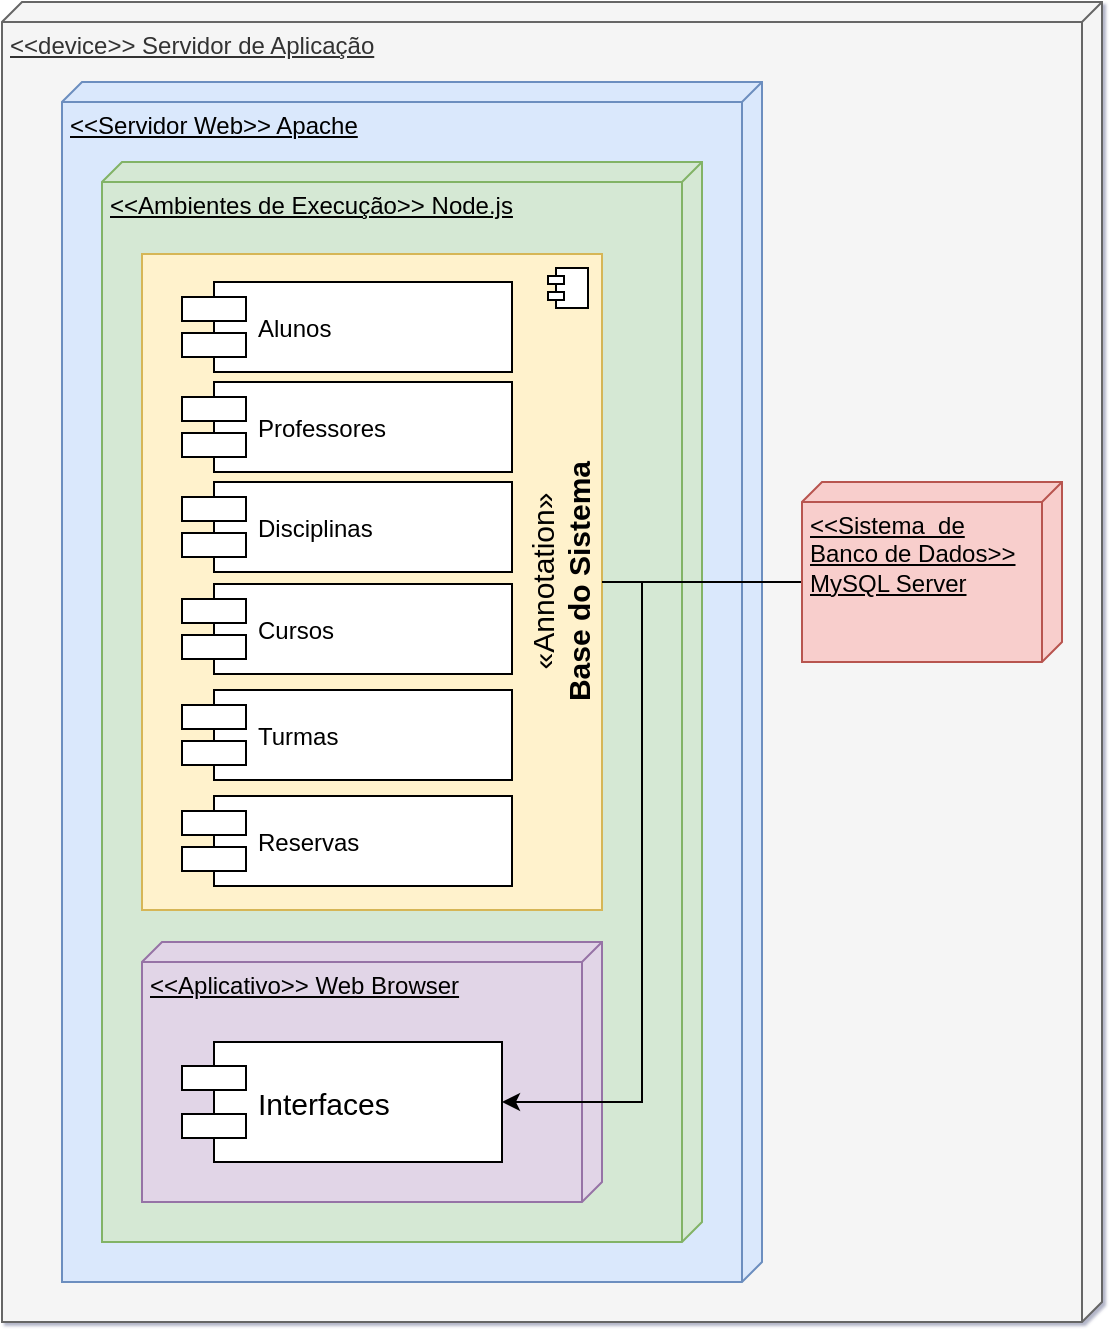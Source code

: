 <mxfile version="12.3.2" type="device" pages="1"><diagram id="SHQwK_Ve0WmSKA9LiEq6" name="Page-1"><mxGraphModel dx="852" dy="534" grid="1" gridSize="10" guides="1" tooltips="1" connect="1" arrows="1" fold="1" page="1" pageScale="1" pageWidth="827" pageHeight="1169" math="0" shadow="1"><root><mxCell id="0"/><mxCell id="1" parent="0"/><mxCell id="xhDXMEoZwZoORVEO2PFJ-3" value="&amp;lt;&amp;lt;device&amp;gt;&amp;gt; Servidor de Aplicação" style="verticalAlign=top;align=left;spacingTop=8;spacingLeft=2;spacingRight=12;shape=cube;size=10;direction=south;fontStyle=4;html=1;fillColor=#f5f5f5;strokeColor=#666666;fontColor=#333333;" parent="1" vertex="1"><mxGeometry width="550" height="660" as="geometry"/></mxCell><mxCell id="xhDXMEoZwZoORVEO2PFJ-5" value="&amp;lt;&amp;lt;Servidor Web&amp;gt;&amp;gt; Apache" style="verticalAlign=top;align=left;spacingTop=8;spacingLeft=2;spacingRight=12;shape=cube;size=10;direction=south;fontStyle=4;html=1;fillColor=#dae8fc;strokeColor=#6c8ebf;" parent="1" vertex="1"><mxGeometry x="30" y="40" width="350" height="600" as="geometry"/></mxCell><mxCell id="xhDXMEoZwZoORVEO2PFJ-6" value="&amp;lt;&amp;lt;Ambientes de Execução&amp;gt;&amp;gt; Node.js" style="verticalAlign=top;align=left;spacingTop=8;spacingLeft=2;spacingRight=12;shape=cube;size=10;direction=south;fontStyle=4;html=1;fillColor=#d5e8d4;strokeColor=#82b366;" parent="1" vertex="1"><mxGeometry x="50" y="80" width="300" height="540" as="geometry"/></mxCell><mxCell id="xhDXMEoZwZoORVEO2PFJ-7" value="&amp;lt;&amp;lt;Aplicativo&amp;gt;&amp;gt; Web Browser" style="verticalAlign=top;align=left;spacingTop=8;spacingLeft=2;spacingRight=12;shape=cube;size=10;direction=south;fontStyle=4;html=1;fillColor=#e1d5e7;strokeColor=#9673a6;" parent="1" vertex="1"><mxGeometry x="70" y="470" width="230" height="130" as="geometry"/></mxCell><mxCell id="-s_wFgD9NuExgjmD-iZZ-10" style="edgeStyle=orthogonalEdgeStyle;rounded=0;orthogonalLoop=1;jettySize=auto;html=1;exitX=1;exitY=0.5;exitDx=0;exitDy=0;entryX=1;entryY=0.5;entryDx=0;entryDy=0;fontSize=15;align=center;" parent="1" source="-s_wFgD9NuExgjmD-iZZ-7" target="-s_wFgD9NuExgjmD-iZZ-9" edge="1"><mxGeometry relative="1" as="geometry"/></mxCell><mxCell id="-s_wFgD9NuExgjmD-iZZ-7" value="«Annotation»&lt;br style=&quot;font-size: 15px&quot;&gt;&lt;b style=&quot;font-size: 15px&quot;&gt;Base do Sistema&lt;/b&gt;" style="html=1;fontSize=15;horizontal=0;align=center;verticalAlign=bottom;fillColor=#fff2cc;strokeColor=#d6b656;" parent="1" vertex="1"><mxGeometry x="70" y="126" width="230" height="328" as="geometry"/></mxCell><mxCell id="-s_wFgD9NuExgjmD-iZZ-8" value="" style="shape=component;jettyWidth=8;jettyHeight=4;" parent="-s_wFgD9NuExgjmD-iZZ-7" vertex="1"><mxGeometry x="1" width="20" height="20" relative="1" as="geometry"><mxPoint x="-27" y="7" as="offset"/></mxGeometry></mxCell><mxCell id="O8HywjARP_wg6Tc7D0Dc-7" value="Disciplinas" style="shape=component;align=left;spacingLeft=36;" parent="1" vertex="1"><mxGeometry x="90" y="240" width="165" height="45" as="geometry"/></mxCell><mxCell id="-s_wFgD9NuExgjmD-iZZ-4" value="Alunos" style="shape=component;align=left;spacingLeft=36;" parent="1" vertex="1"><mxGeometry x="90" y="140" width="165" height="45" as="geometry"/></mxCell><mxCell id="O8HywjARP_wg6Tc7D0Dc-8" value="Cursos" style="shape=component;align=left;spacingLeft=36;" parent="1" vertex="1"><mxGeometry x="90" y="291" width="165" height="45" as="geometry"/></mxCell><mxCell id="O8HywjARP_wg6Tc7D0Dc-9" value="Turmas" style="shape=component;align=left;spacingLeft=36;" parent="1" vertex="1"><mxGeometry x="90" y="344" width="165" height="45" as="geometry"/></mxCell><mxCell id="O8HywjARP_wg6Tc7D0Dc-10" value="Reservas" style="shape=component;align=left;spacingLeft=36;" parent="1" vertex="1"><mxGeometry x="90" y="397" width="165" height="45" as="geometry"/></mxCell><mxCell id="O8HywjARP_wg6Tc7D0Dc-15" value="" style="endArrow=none;html=1;exitX=1;exitY=0.5;exitDx=0;exitDy=0;entryX=0;entryY=0;entryDx=50;entryDy=130;entryPerimeter=0;edgeStyle=orthogonalEdgeStyle;elbow=vertical;" parent="1" source="-s_wFgD9NuExgjmD-iZZ-7" target="O8HywjARP_wg6Tc7D0Dc-16" edge="1"><mxGeometry width="50" height="50" relative="1" as="geometry"><mxPoint x="300" y="420" as="sourcePoint"/><mxPoint x="670" y="240" as="targetPoint"/></mxGeometry></mxCell><mxCell id="O8HywjARP_wg6Tc7D0Dc-16" value="&amp;lt;&amp;lt;Sistema&amp;nbsp; de&lt;br&gt;Banco de Dados&amp;gt;&amp;gt;&lt;br&gt;MySQL Server" style="verticalAlign=top;align=left;spacingTop=8;spacingLeft=2;spacingRight=12;shape=cube;size=10;direction=south;fontStyle=4;html=1;fillColor=#f8cecc;strokeColor=#b85450;" parent="1" vertex="1"><mxGeometry x="400" y="240" width="130" height="90" as="geometry"/></mxCell><mxCell id="-s_wFgD9NuExgjmD-iZZ-6" value="Professores" style="shape=component;align=left;spacingLeft=36;" parent="1" vertex="1"><mxGeometry x="90" y="190" width="165" height="45" as="geometry"/></mxCell><mxCell id="-s_wFgD9NuExgjmD-iZZ-9" value="Interfaces" style="shape=component;align=left;spacingLeft=36;fontSize=15;" parent="1" vertex="1"><mxGeometry x="90" y="520" width="160" height="60" as="geometry"/></mxCell></root></mxGraphModel></diagram></mxfile>